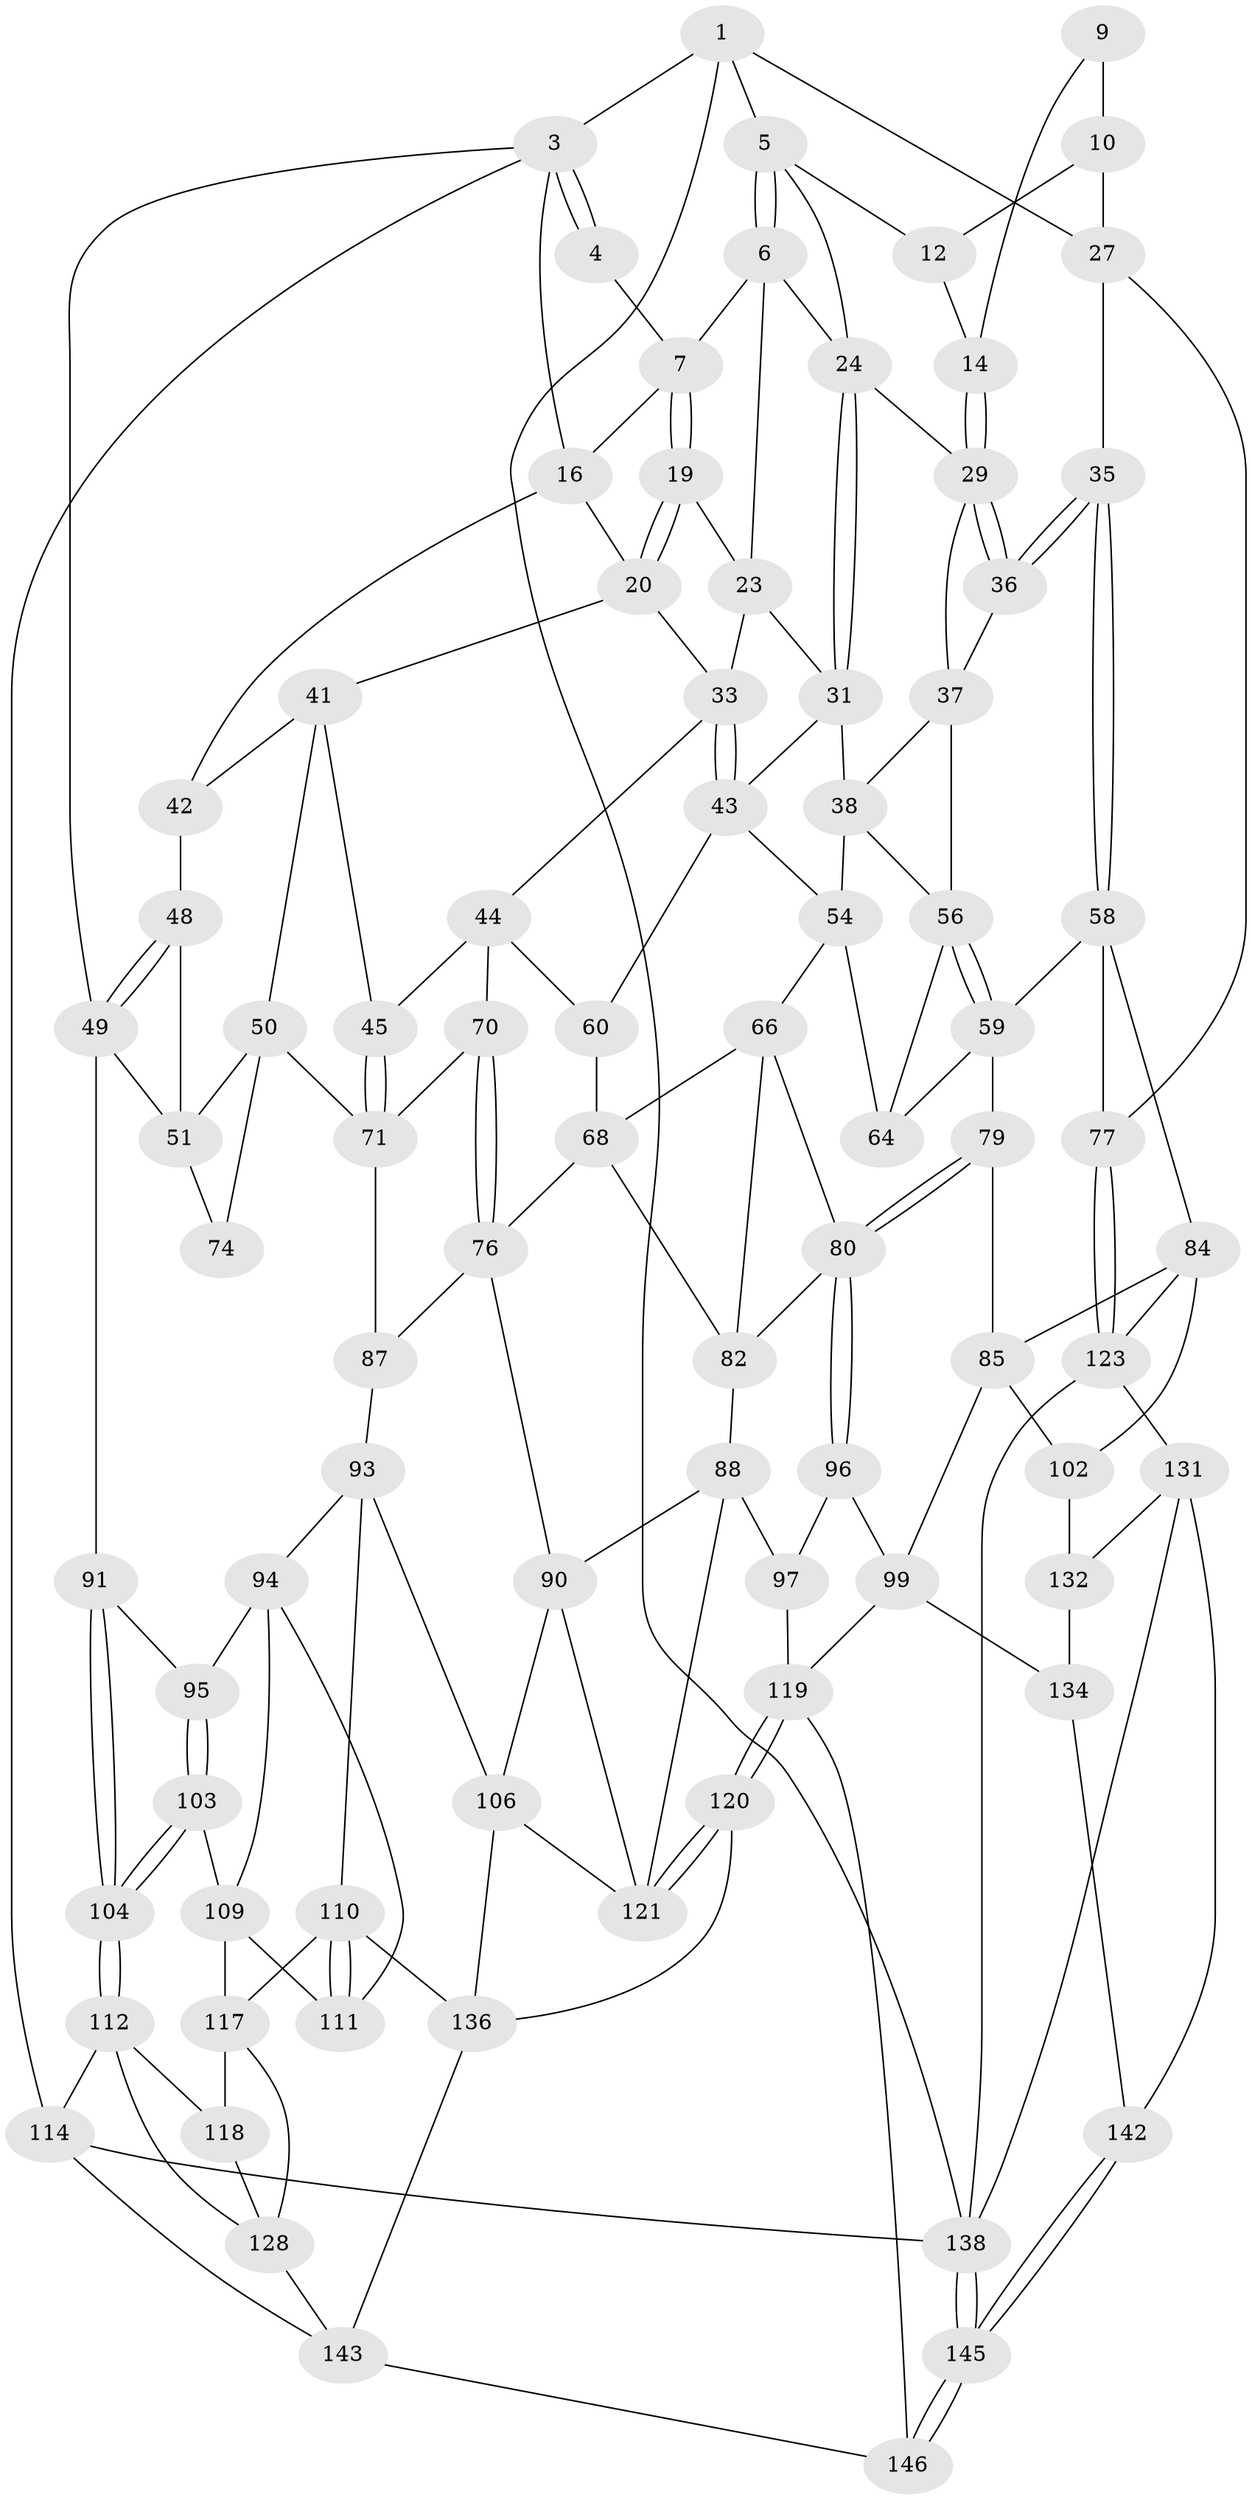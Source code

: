 // original degree distribution, {3: 0.0273972602739726, 6: 0.2465753424657534, 5: 0.4931506849315068, 4: 0.2328767123287671}
// Generated by graph-tools (version 1.1) at 2025/11/02/27/25 16:11:54]
// undirected, 85 vertices, 180 edges
graph export_dot {
graph [start="1"]
  node [color=gray90,style=filled];
  1 [pos="+0.7043848442865324+0",super="+2"];
  3 [pos="+0+0",super="+18"];
  4 [pos="+0.2572836511809827+0"];
  5 [pos="+0.7127307522243569+0.00418166124444207",super="+26"];
  6 [pos="+0.5222344468065007+0.09312627000073258",super="+22"];
  7 [pos="+0.46766832812753883+0.08746820420257384",super="+8"];
  9 [pos="+0.8131348353736328+0.06940374183945806",super="+13"];
  10 [pos="+0.9389190938553579+0.16222798803047683",super="+11"];
  12 [pos="+0.801141273477094+0.05597520229893576",super="+15"];
  14 [pos="+0.8415732506905848+0.2292247750543355"];
  16 [pos="+0.2501627899351062+0",super="+17"];
  19 [pos="+0.4549117281300319+0.16319378365068282"];
  20 [pos="+0.3828130759196931+0.24022655370943022",super="+21"];
  23 [pos="+0.5118491276548897+0.18747821907976958",super="+32"];
  24 [pos="+0.6193873113479863+0.19648134588914043",super="+25"];
  27 [pos="+1+0.09137534035022213",super="+28"];
  29 [pos="+0.8311033279026454+0.26878472585933183",super="+30"];
  31 [pos="+0.6100928908196293+0.22083757321695532",super="+39"];
  33 [pos="+0.46081987293738114+0.2834592498337233",super="+34"];
  35 [pos="+0.9422896802215822+0.3052905071480513"];
  36 [pos="+0.8319570677794313+0.2813035975994732"];
  37 [pos="+0.7119745328188564+0.25399585437657873",super="+40"];
  38 [pos="+0.6587252484636051+0.2875272414430381",super="+53"];
  41 [pos="+0.1956270176839976+0.2404992383849937",super="+46"];
  42 [pos="+0.13782243336621175+0.20526746985790512",super="+47"];
  43 [pos="+0.5461722652547953+0.34591692989697126",super="+55"];
  44 [pos="+0.3684158435133154+0.3102749941806153",super="+61"];
  45 [pos="+0.27698463883984126+0.3567555889355987"];
  48 [pos="+0+0.3419119943416141",super="+52"];
  49 [pos="+0+0.4382488528144851",super="+63"];
  50 [pos="+0.2459417554254345+0.3750698200359386",super="+73"];
  51 [pos="+0.16508755353005025+0.37553417065050665",super="+62"];
  54 [pos="+0.6418845570308667+0.39352296568485484",super="+65"];
  56 [pos="+0.8159621541096143+0.30958501831027596",super="+57"];
  58 [pos="+0.9457462171710478+0.4611127054494142",super="+78"];
  59 [pos="+0.8883845714659572+0.4561328117435692",super="+69"];
  60 [pos="+0.5301464308387669+0.3938701198442623"];
  64 [pos="+0.7500059108964957+0.42951408481130515"];
  66 [pos="+0.6263613693641835+0.4866811389457997",super="+67"];
  68 [pos="+0.5585959847550123+0.4428042606752285",super="+75"];
  70 [pos="+0.4152060176440868+0.4910782106553165"];
  71 [pos="+0.36101368010973595+0.4933670030283505",super="+72"];
  74 [pos="+0.20084542755598786+0.5367587031860334"];
  76 [pos="+0.44551876063389095+0.5337997754996888",super="+86"];
  77 [pos="+1+0.5909532875920842"];
  79 [pos="+0.7793936231860985+0.5408610557563575"];
  80 [pos="+0.7070603120685254+0.5968648980644355",super="+81"];
  82 [pos="+0.47696972494371337+0.554569926846534",super="+83"];
  84 [pos="+0.8924216738969363+0.6195609012768472",super="+101"];
  85 [pos="+0.8902766327310375+0.6195921474392092",super="+98"];
  87 [pos="+0.23807743166376655+0.5770287046417805"];
  88 [pos="+0.5089605124003026+0.6578487770776638",super="+89"];
  90 [pos="+0.3470350434909131+0.6731977124955758",super="+105"];
  91 [pos="+0+0.4856817614449204",super="+92"];
  93 [pos="+0.20486102912359422+0.6315351771459964",super="+107"];
  94 [pos="+0.15019328099451112+0.6697160927938073",super="+108"];
  95 [pos="+0.12617329339787256+0.66231959037543"];
  96 [pos="+0.7018524764012548+0.6429813775278093",super="+100"];
  97 [pos="+0.5469947225951136+0.6619800902052593",super="+115"];
  99 [pos="+0.7585696636117357+0.7307875219670715",super="+125"];
  102 [pos="+0.8240307142971839+0.757232358018084"];
  103 [pos="+0.02245706347370592+0.6621741541192397"];
  104 [pos="+0+0.5789677482316982"];
  106 [pos="+0.25773214640413+0.7733005412759686",super="+135"];
  109 [pos="+0.07532876549113213+0.7287184823759731",super="+116"];
  110 [pos="+0.1832433314198121+0.824398739867714",super="+130"];
  111 [pos="+0.15797143598791424+0.7810154951244328"];
  112 [pos="+0+0.5834922834648698",super="+113"];
  114 [pos="+0+1"];
  117 [pos="+0.049635922951570745+0.7745171082022556",super="+127"];
  118 [pos="+0.03637795695387739+0.7699390226364302"];
  119 [pos="+0.5464343378816517+0.8525210543777739",super="+126"];
  120 [pos="+0.5089376412136344+0.8571252570600847"];
  121 [pos="+0.49211362184872537+0.8228012333231196",super="+122"];
  123 [pos="+1+0.7256209701425091",super="+124"];
  128 [pos="+0.06971114440132771+0.8769517235770777",super="+129"];
  131 [pos="+0.9269675242071432+0.8730355131990923",super="+141"];
  132 [pos="+0.8564901867137206+0.8601972026636204",super="+133"];
  134 [pos="+0.7373386850284362+0.9057199153654424",super="+140"];
  136 [pos="+0.3487567617181527+1",super="+137"];
  138 [pos="+1+1",super="+139"];
  142 [pos="+0.7989455078162406+1"];
  143 [pos="+0.3591822939130813+1",super="+144"];
  145 [pos="+0.7853091690337347+1"];
  146 [pos="+0.6781695424348074+1"];
  1 -- 5;
  1 -- 3;
  1 -- 138;
  1 -- 27;
  3 -- 4;
  3 -- 4;
  3 -- 114;
  3 -- 49;
  3 -- 16;
  4 -- 7;
  5 -- 6;
  5 -- 6;
  5 -- 24;
  5 -- 12;
  6 -- 7;
  6 -- 24;
  6 -- 23;
  7 -- 19;
  7 -- 19;
  7 -- 16;
  9 -- 10 [weight=2];
  9 -- 14;
  10 -- 27;
  10 -- 12;
  12 -- 14;
  14 -- 29;
  14 -- 29;
  16 -- 20;
  16 -- 42;
  19 -- 20;
  19 -- 20;
  19 -- 23;
  20 -- 41;
  20 -- 33;
  23 -- 33;
  23 -- 31;
  24 -- 31;
  24 -- 31;
  24 -- 29;
  27 -- 35;
  27 -- 77;
  29 -- 36;
  29 -- 36;
  29 -- 37;
  31 -- 43;
  31 -- 38;
  33 -- 43;
  33 -- 43;
  33 -- 44;
  35 -- 36;
  35 -- 36;
  35 -- 58;
  35 -- 58;
  36 -- 37;
  37 -- 38;
  37 -- 56;
  38 -- 56;
  38 -- 54;
  41 -- 42;
  41 -- 50;
  41 -- 45;
  42 -- 48 [weight=2];
  43 -- 60;
  43 -- 54;
  44 -- 45;
  44 -- 70;
  44 -- 60;
  45 -- 71;
  45 -- 71;
  48 -- 49;
  48 -- 49;
  48 -- 51;
  49 -- 91;
  49 -- 51;
  50 -- 51;
  50 -- 74;
  50 -- 71;
  51 -- 74;
  54 -- 64;
  54 -- 66;
  56 -- 59;
  56 -- 59;
  56 -- 64;
  58 -- 59;
  58 -- 84;
  58 -- 77;
  59 -- 64;
  59 -- 79;
  60 -- 68;
  66 -- 80;
  66 -- 68;
  66 -- 82;
  68 -- 82;
  68 -- 76;
  70 -- 71;
  70 -- 76;
  70 -- 76;
  71 -- 87;
  76 -- 90;
  76 -- 87;
  77 -- 123;
  77 -- 123;
  79 -- 80;
  79 -- 80;
  79 -- 85;
  80 -- 96;
  80 -- 96;
  80 -- 82;
  82 -- 88;
  84 -- 85;
  84 -- 102;
  84 -- 123;
  85 -- 99;
  85 -- 102;
  87 -- 93;
  88 -- 97;
  88 -- 121;
  88 -- 90;
  90 -- 121;
  90 -- 106;
  91 -- 104;
  91 -- 104;
  91 -- 95;
  93 -- 94;
  93 -- 106;
  93 -- 110;
  94 -- 95;
  94 -- 109;
  94 -- 111;
  95 -- 103;
  95 -- 103;
  96 -- 97 [weight=2];
  96 -- 99;
  97 -- 119;
  99 -- 134;
  99 -- 119;
  102 -- 132;
  103 -- 104;
  103 -- 104;
  103 -- 109;
  104 -- 112;
  104 -- 112;
  106 -- 136;
  106 -- 121;
  109 -- 117;
  109 -- 111;
  110 -- 111;
  110 -- 111;
  110 -- 136;
  110 -- 117;
  112 -- 118;
  112 -- 114;
  112 -- 128;
  114 -- 138;
  114 -- 143;
  117 -- 118;
  117 -- 128;
  118 -- 128;
  119 -- 120;
  119 -- 120;
  119 -- 146;
  120 -- 121;
  120 -- 121;
  120 -- 136;
  123 -- 138;
  123 -- 131;
  128 -- 143;
  131 -- 132;
  131 -- 142;
  131 -- 138;
  132 -- 134 [weight=2];
  134 -- 142;
  136 -- 143;
  138 -- 145;
  138 -- 145;
  142 -- 145;
  142 -- 145;
  143 -- 146;
  145 -- 146;
  145 -- 146;
}
